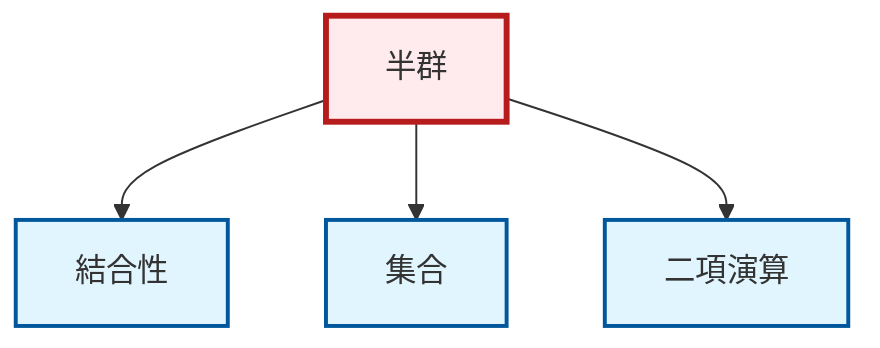 graph TD
    classDef definition fill:#e1f5fe,stroke:#01579b,stroke-width:2px
    classDef theorem fill:#f3e5f5,stroke:#4a148c,stroke-width:2px
    classDef axiom fill:#fff3e0,stroke:#e65100,stroke-width:2px
    classDef example fill:#e8f5e9,stroke:#1b5e20,stroke-width:2px
    classDef current fill:#ffebee,stroke:#b71c1c,stroke-width:3px
    def-set["集合"]:::definition
    def-associativity["結合性"]:::definition
    def-binary-operation["二項演算"]:::definition
    def-semigroup["半群"]:::definition
    def-semigroup --> def-associativity
    def-semigroup --> def-set
    def-semigroup --> def-binary-operation
    class def-semigroup current